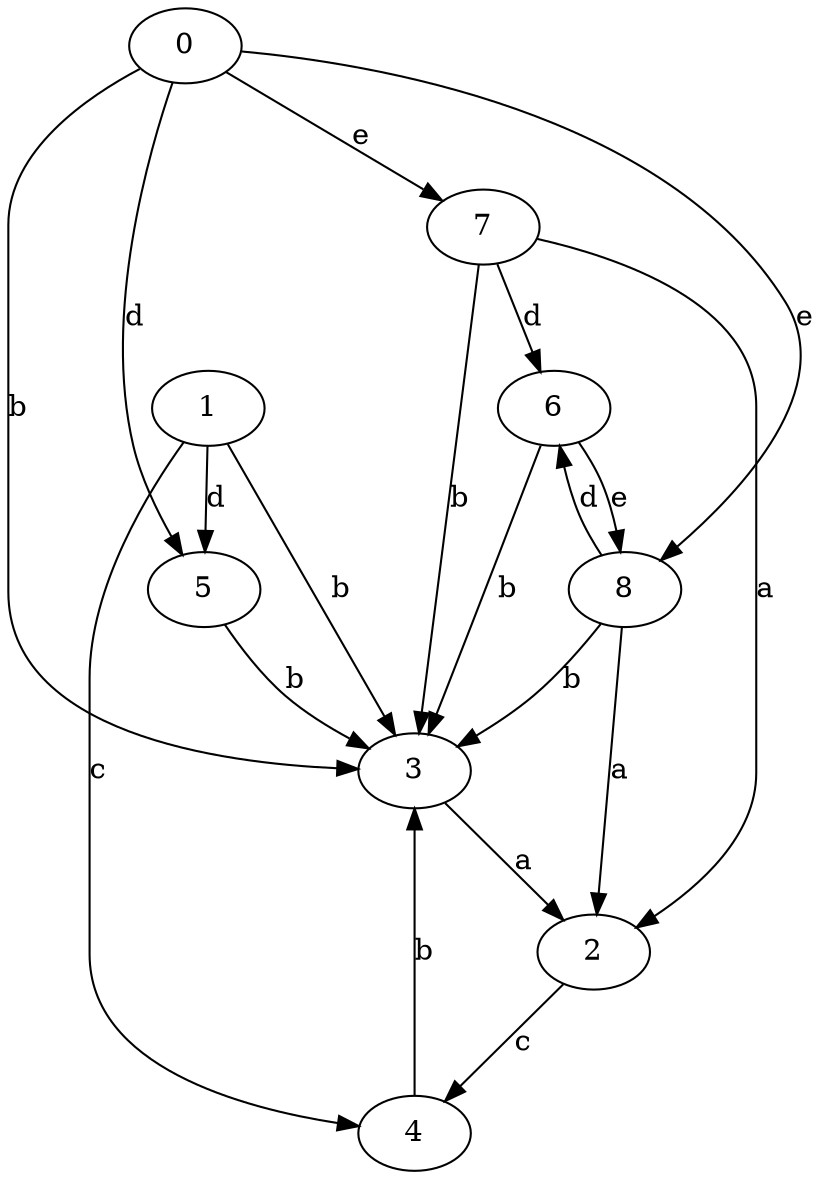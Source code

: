 strict digraph  {
0;
1;
2;
3;
4;
5;
6;
7;
8;
0 -> 3  [label=b];
0 -> 5  [label=d];
0 -> 7  [label=e];
0 -> 8  [label=e];
1 -> 3  [label=b];
1 -> 4  [label=c];
1 -> 5  [label=d];
2 -> 4  [label=c];
3 -> 2  [label=a];
4 -> 3  [label=b];
5 -> 3  [label=b];
6 -> 3  [label=b];
6 -> 8  [label=e];
7 -> 2  [label=a];
7 -> 3  [label=b];
7 -> 6  [label=d];
8 -> 2  [label=a];
8 -> 3  [label=b];
8 -> 6  [label=d];
}

